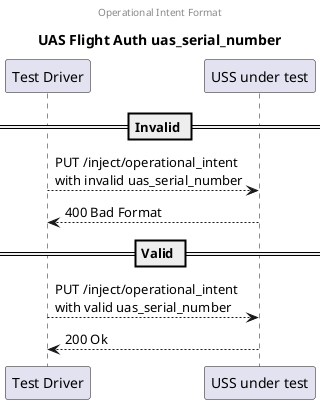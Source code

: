 @startuml
center header Operational Intent Format
title UAS Flight Auth uas_serial_number

participant "Test Driver" as TD
participant "USS under test" as USS

== Invalid ==
TD --> USS: PUT /inject/operational_intent\nwith invalid uas_serial_number
TD <-- USS: 400 Bad Format

== Valid ==
TD --> USS: PUT /inject/operational_intent\nwith valid uas_serial_number
TD <-- USS: 200 Ok
@enduml
